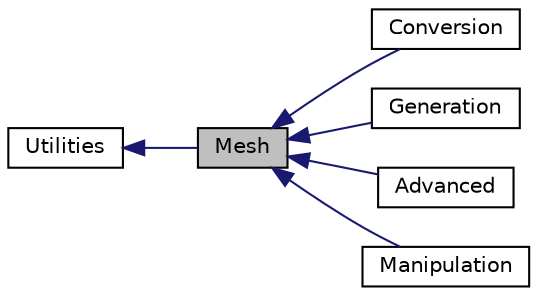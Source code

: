 digraph "Mesh"
{
  bgcolor="transparent";
  edge [fontname="Helvetica",fontsize="10",labelfontname="Helvetica",labelfontsize="10"];
  node [fontname="Helvetica",fontsize="10",shape=record];
  rankdir=LR;
  Node0 [label="Mesh",height=0.2,width=0.4,color="black", fillcolor="grey75", style="filled" fontcolor="black"];
  Node3 [label="Conversion",height=0.2,width=0.4,color="black",URL="$group__grpMeshConversionUtilities.html"];
  Node2 [label="Generation",height=0.2,width=0.4,color="black",URL="$group__grpMeshGenerationUtilities.html"];
  Node5 [label="Advanced",height=0.2,width=0.4,color="black",URL="$group__grpMeshAdvancedUtilities.html"];
  Node4 [label="Manipulation",height=0.2,width=0.4,color="black",URL="$group__grpMeshManipulationUtilities.html"];
  Node1 [label="Utilities",height=0.2,width=0.4,color="black",URL="$group__grpUtilities.html"];
  Node1->Node0 [shape=plaintext, color="midnightblue", dir="back", style="solid"];
  Node0->Node2 [shape=plaintext, color="midnightblue", dir="back", style="solid"];
  Node0->Node3 [shape=plaintext, color="midnightblue", dir="back", style="solid"];
  Node0->Node4 [shape=plaintext, color="midnightblue", dir="back", style="solid"];
  Node0->Node5 [shape=plaintext, color="midnightblue", dir="back", style="solid"];
}
